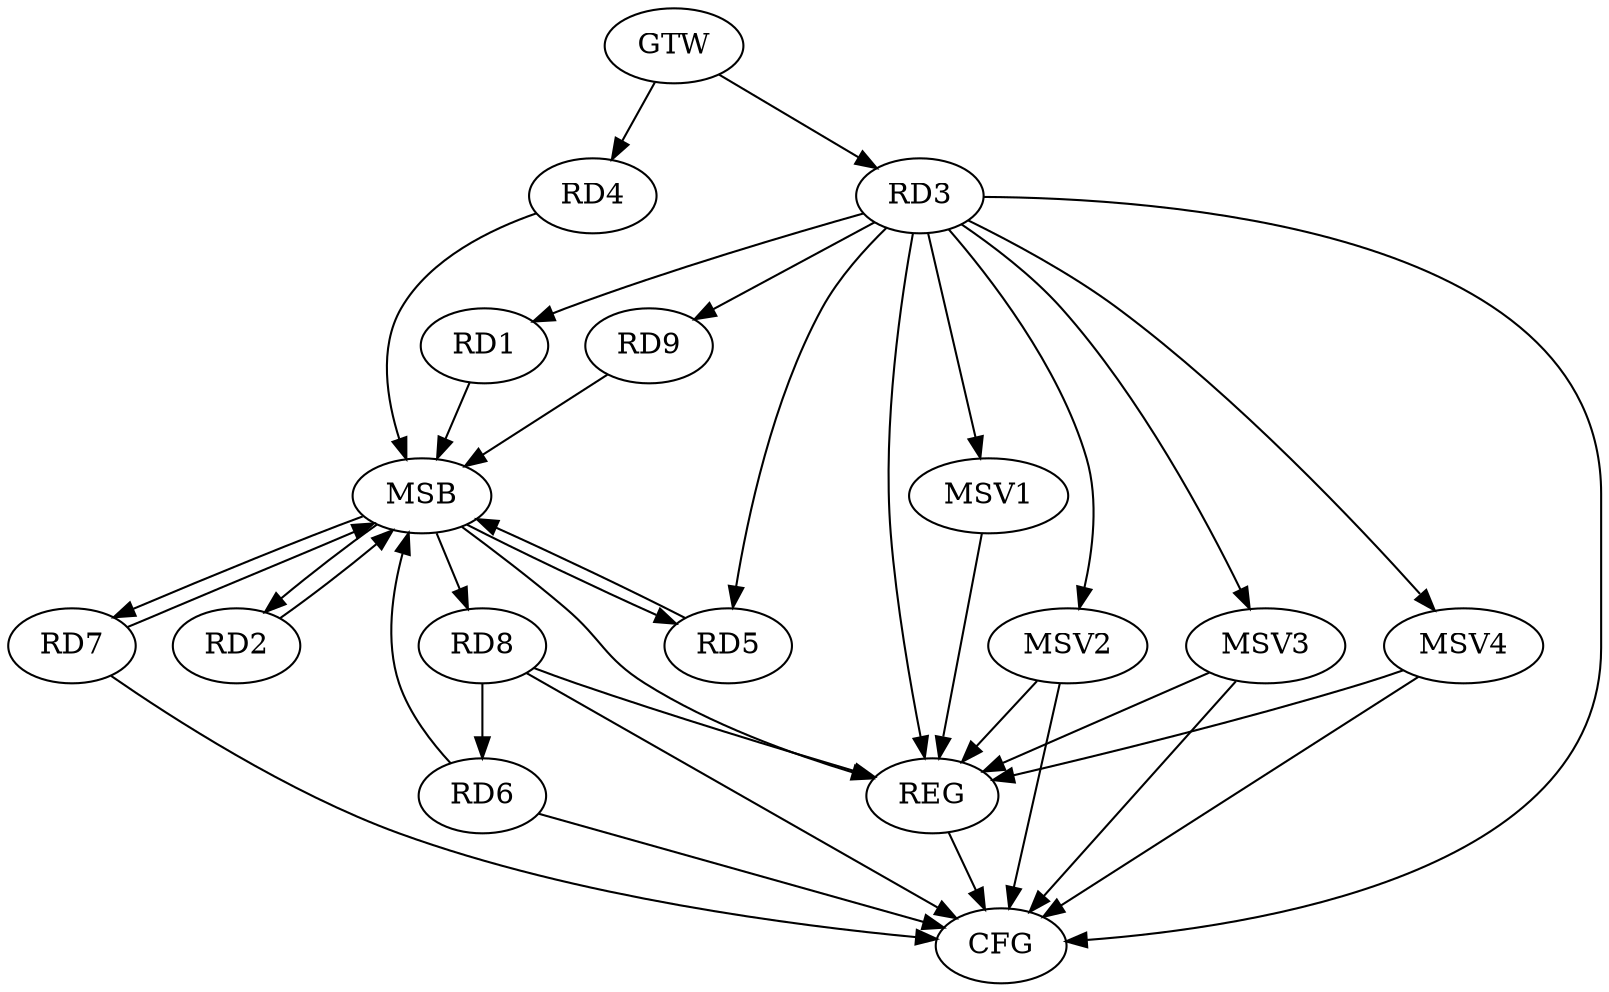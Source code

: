 strict digraph G {
  RD1 [ label="RD1" ];
  RD2 [ label="RD2" ];
  RD3 [ label="RD3" ];
  RD4 [ label="RD4" ];
  RD5 [ label="RD5" ];
  RD6 [ label="RD6" ];
  RD7 [ label="RD7" ];
  RD8 [ label="RD8" ];
  RD9 [ label="RD9" ];
  GTW [ label="GTW" ];
  REG [ label="REG" ];
  MSB [ label="MSB" ];
  CFG [ label="CFG" ];
  MSV1 [ label="MSV1" ];
  MSV2 [ label="MSV2" ];
  MSV3 [ label="MSV3" ];
  MSV4 [ label="MSV4" ];
  RD3 -> RD1;
  RD3 -> RD5;
  RD3 -> RD9;
  RD8 -> RD6;
  GTW -> RD3;
  GTW -> RD4;
  RD3 -> REG;
  RD8 -> REG;
  RD1 -> MSB;
  MSB -> RD8;
  MSB -> REG;
  RD2 -> MSB;
  RD4 -> MSB;
  MSB -> RD7;
  RD5 -> MSB;
  RD6 -> MSB;
  RD7 -> MSB;
  MSB -> RD2;
  RD9 -> MSB;
  MSB -> RD5;
  RD8 -> CFG;
  RD6 -> CFG;
  RD7 -> CFG;
  RD3 -> CFG;
  REG -> CFG;
  RD3 -> MSV1;
  MSV1 -> REG;
  RD3 -> MSV2;
  MSV2 -> REG;
  MSV2 -> CFG;
  RD3 -> MSV3;
  MSV3 -> REG;
  MSV3 -> CFG;
  RD3 -> MSV4;
  MSV4 -> REG;
  MSV4 -> CFG;
}

